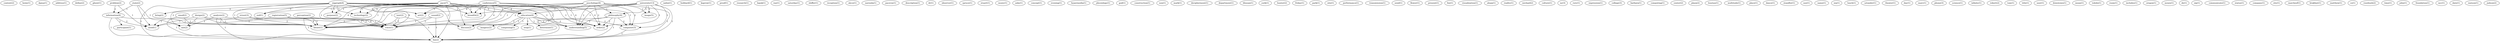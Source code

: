 digraph G {
  context [ label="context(2)" ];
  heim [ label="heim(1)" ];
  dpma [ label="dpma(1)" ];
  address [ label="address(1)" ];
  define [ label="define(2)" ];
  ghent [ label="ghent(1)" ];
  problem [ label="problem(2)" ];
  information [ label="information(4)" ];
  mind [ label="mind(1)" ];
  nalini [ label="nalini(1)" ];
  hubbard [ label="hubbard(1)" ];
  street [ label="street(3)" ];
  voice [ label="voice(1)" ];
  bitnet [ label="bitnet(1)" ];
  email [ label="email(2)" ];
  kaprow [ label="kaprow(1)" ];
  proof [ label="proof(1)" ];
  research [ label="research(1)" ];
  bajuk [ label="bajuk(1)" ];
  analysis [ label="analysis(2)" ];
  mit [ label="mit(2)" ];
  fax [ label="fax(2)" ];
  rao [ label="rao(1)" ];
  saturday [ label="saturday(1)" ];
  shiffer [ label="shiffer(1)" ];
  reception [ label="reception(1)" ];
  alyce [ label="alyce(1)" ];
  narenda [ label="narenda(1)" ];
  pacevm [ label="pacevm(1)" ];
  siggraph [ label="siggraph(4)" ];
  bring [ label="bring(2)" ];
  osd [ label="osd(1)" ];
  purpose [ label="purpose(2)" ];
  technology [ label="technology(2)" ];
  art [ label="art(2)" ];
  education [ label="education(4)" ];
  discuss [ label="discuss(2)" ];
  breadth [ label="breadth(2)" ];
  order [ label="order(2)" ];
  understanding [ label="understanding(5)" ];
  description [ label="description(1)" ];
  dr [ label="dr(1)" ];
  observer [ label="observer(1)" ];
  spruce [ label="spruce(1)" ];
  stuart [ label="stuart(1)" ];
  music [ label="music(1)" ];
  asks [ label="asks(1)" ];
  perception [ label="perception(2)" ];
  concept [ label="concept(1)" ];
  evening [ label="evening(1)" ];
  hypermedia [ label="hypermedia(1)" ];
  physiology [ label="physiology(1)" ];
  god [ label="god(1)" ];
  registration [ label="registration(5)" ];
  conference [ label="conference(5)" ];
  construction [ label="construction(1)" ];
  non [ label="non(1)" ];
  mark [ label="mark(1)" ];
  decipherment [ label="decipherment(1)" ];
  department [ label="department(1)" ];
  bhusan [ label="bhusan(1)" ];
  york [ label="york(1)" ];
  hunter [ label="hunter(2)" ];
  psychology [ label="psychology(4)" ];
  philosophy [ label="philosophy(4)" ];
  computer [ label="computer(3)" ];
  image [ label="image(5)" ];
  friday [ label="friday(1)" ];
  park [ label="park(1)" ];
  pace [ label="pace(7)" ];
  site [ label="site(1)" ];
  performance [ label="performance(1)" ];
  transmission [ label="transmission(1)" ];
  state [ label="state(2)" ];
  send [ label="send(1)" ];
  flower [ label="flower(1)" ];
  present [ label="present(1)" ];
  fee [ label="fee(1)" ];
  visualization [ label="visualization(1)" ];
  ahuja [ label="ahuja(1)" ];
  reality [ label="reality(1)" ];
  michael [ label="michael(2)" ];
  design [ label="design(2)" ];
  culture [ label="culture(1)" ];
  ny [ label="ny(3)" ];
  rory [ label="rory(1)" ];
  expression [ label="expression(1)" ];
  college [ label="college(3)" ];
  barbara [ label="barbara(1)" ];
  computing [ label="computing(1)" ];
  center [ label="center(2)" ];
  plaza [ label="plaza(2)" ];
  step [ label="step(1)" ];
  imagery [ label="imagery(2)" ];
  determine [ label="determine(1)" ];
  composing [ label="composing(1)" ];
  loustau [ label="loustau(1)" ];
  multitude [ label="multitude(1)" ];
  sound [ label="sound(2)" ];
  place [ label="place(1)" ];
  dance [ label="dance(1)" ];
  university [ label="university(13)" ];
  standfor [ label="standfor(1)" ];
  use [ label="use(1)" ];
  name [ label="name(1)" ];
  xia [ label="xia(1)" ];
  lunch [ label="lunch(1)" ];
  text [ label="text(2)" ];
  sztander [ label="sztander(1)" ];
  theater [ label="theater(1)" ];
  day [ label="day(1)" ];
  marc [ label="marc(1)" ];
  phone [ label="phone(3)" ];
  science [ label="science(1)" ];
  infinity [ label="infinity(1)" ];
  robert [ label="robert(2)" ];
  tom [ label="tom(1)" ];
  title [ label="title(1)" ];
  user [ label="user(1)" ];
  downtown [ label="downtown(1)" ];
  mean [ label="mean(1)" ];
  toledo [ label="toledo(1)" ];
  room [ label="room(1)" ];
  participant [ label="participant(1)" ];
  includes [ label="includes(1)" ];
  oregon [ label="oregon(1)" ];
  nynex [ label="nynex(1)" ];
  de [ label="de(1)" ];
  zip [ label="zip(1)" ];
  communicate [ label="communicate(1)" ];
  status [ label="status(1)" ];
  company [ label="company(1)" ];
  city [ label="city(1)" ];
  marchesf [ label="marchesf(1)" ];
  brakfast [ label="brakfast(1)" ];
  matthew [ label="matthew(1)" ];
  co [ label="co(1)" ];
  rosebush [ label="rosebush(2)" ];
  time [ label="time(1)" ];
  john [ label="john(1)" ];
  foundation [ label="foundation(1)" ];
  nyc [ label="nyc(1)" ];
  date [ label="date(1)" ];
  watson [ label="watson(1)" ];
  judson [ label="judson(2)" ];
  problem -> information [ label="1" ];
  problem -> mind [ label="1" ];
  street -> voice [ label="2" ];
  street -> bitnet [ label="2" ];
  street -> mind [ label="1" ];
  email -> bitnet [ label="1" ];
  email -> mind [ label="1" ];
  analysis -> mit [ label="1" ];
  analysis -> voice [ label="1" ];
  analysis -> bitnet [ label="1" ];
  analysis -> fax [ label="1" ];
  siggraph -> bring [ label="3" ];
  siggraph -> osd [ label="3" ];
  siggraph -> purpose [ label="3" ];
  siggraph -> technology [ label="3" ];
  siggraph -> art [ label="3" ];
  siggraph -> education [ label="3" ];
  siggraph -> discuss [ label="3" ];
  siggraph -> voice [ label="1" ];
  siggraph -> breadth [ label="3" ];
  siggraph -> bitnet [ label="1" ];
  siggraph -> fax [ label="1" ];
  siggraph -> order [ label="3" ];
  siggraph -> understanding [ label="3" ];
  perception -> voice [ label="1" ];
  perception -> bitnet [ label="1" ];
  perception -> fax [ label="1" ];
  registration -> voice [ label="4" ];
  registration -> bitnet [ label="4" ];
  registration -> mind [ label="1" ];
  conference -> technology [ label="4" ];
  conference -> art [ label="4" ];
  conference -> education [ label="4" ];
  conference -> discuss [ label="4" ];
  conference -> voice [ label="1" ];
  conference -> breadth [ label="4" ];
  conference -> bitnet [ label="1" ];
  conference -> fax [ label="1" ];
  conference -> order [ label="4" ];
  conference -> understanding [ label="4" ];
  psychology -> education [ label="2" ];
  psychology -> discuss [ label="2" ];
  psychology -> voice [ label="1" ];
  psychology -> philosophy [ label="2" ];
  psychology -> bitnet [ label="1" ];
  psychology -> computer [ label="2" ];
  psychology -> fax [ label="1" ];
  psychology -> order [ label="2" ];
  psychology -> understanding [ label="2" ];
  psychology -> image [ label="2" ];
  pace -> osd [ label="1" ];
  pace -> purpose [ label="1" ];
  pace -> technology [ label="1" ];
  pace -> mit [ label="2" ];
  pace -> art [ label="1" ];
  pace -> education [ label="1" ];
  pace -> discuss [ label="1" ];
  pace -> voice [ label="4" ];
  pace -> breadth [ label="1" ];
  pace -> bitnet [ label="4" ];
  pace -> computer [ label="1" ];
  pace -> fax [ label="4" ];
  pace -> order [ label="1" ];
  pace -> understanding [ label="1" ];
  state -> mit [ label="1" ];
  state -> information [ label="1" ];
  state -> mind [ label="1" ];
  design -> mit [ label="1" ];
  design -> voice [ label="1" ];
  design -> bitnet [ label="1" ];
  design -> fax [ label="1" ];
  education -> step [ label="1" ];
  education -> imagery [ label="1" ];
  education -> discuss [ label="2" ];
  education -> determine [ label="1" ];
  education -> computer [ label="2" ];
  education -> composing [ label="1" ];
  education -> order [ label="2" ];
  education -> understanding [ label="2" ];
  sound -> voice [ label="1" ];
  sound -> bitnet [ label="1" ];
  sound -> fax [ label="1" ];
  university -> voice [ label="1" ];
  university -> breadth [ label="1" ];
  university -> philosophy [ label="1" ];
  university -> bitnet [ label="1" ];
  university -> computer [ label="1" ];
  university -> fax [ label="1" ];
  university -> order [ label="1" ];
  university -> understanding [ label="1" ];
  university -> image [ label="1" ];
  text -> voice [ label="1" ];
  text -> bitnet [ label="1" ];
  text -> fax [ label="1" ];
  information -> participant [ label="1" ];
  information -> bitnet [ label="1" ];
  information -> mind [ label="2" ];
  information -> fax [ label="1" ];
  philosophy -> bitnet [ label="1" ];
  philosophy -> computer [ label="2" ];
  philosophy -> fax [ label="1" ];
  philosophy -> order [ label="2" ];
  philosophy -> understanding [ label="2" ];
  computer -> fax [ label="1" ];
}

